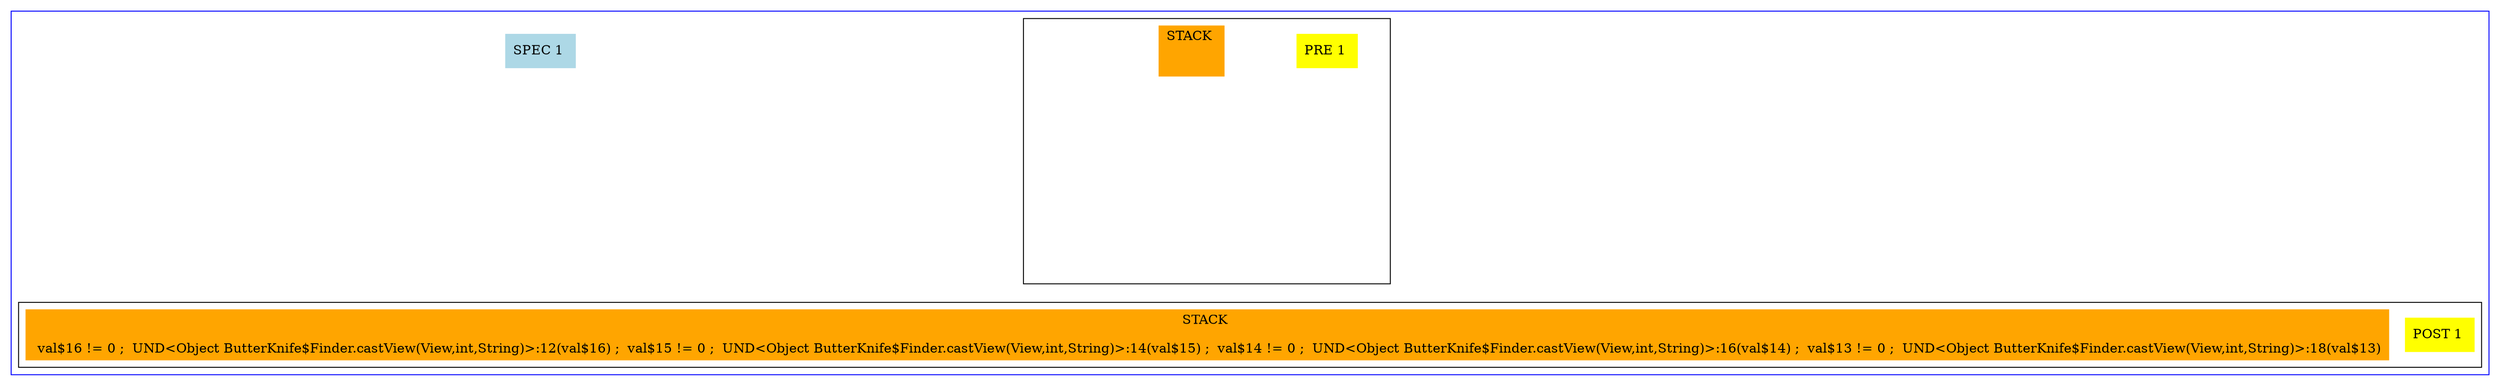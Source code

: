 #### Dotty version:  ####



digraph main { 
node [shape=box]; 

 compound = true; 

 subgraph cluster_35 { color=blue 

 state36L0 [label="SPEC 1 ",  style=filled, color= lightblue]

 subgraph cluster_prop_2 { color=black 

 PRE39L0 [label="PRE 1 ",  style=filled, color= yellow]
subgraph {
 node [shape=box]; 
 state_pi_2 [label="STACK \n\n " color=orange style=filled]
  inv_11 [style=invis]
  inv_111 [style=invis]
  inv_1111 [style=invis]
  inv_12 [style=invis]
  inv_122 [style=invis]
  inv_1222 [style=invis]
  inv_13 [style=invis]
  inv_133 [style=invis]
  inv_1333 [style=invis]
  inv_14 [style=invis]
  inv_144 [style=invis]
  inv_1444 [style=invis]
  state_pi_2 -> inv_11 [style=invis]
  inv_11 -> inv_111 [style=invis]
  inv_111 -> inv_1111 [style=invis]
  state_pi_2 -> inv_12 [style=invis]
  inv_12 -> inv_122 [style=invis]
  inv_122 -> inv_1222 [style=invis]
  state_pi_2 -> inv_13 [style=invis]
  inv_13 -> inv_133 [style=invis]
  inv_133 -> inv_1333 [style=invis]
  state_pi_2 -> inv_14 [style=invis]
  inv_14 -> inv_144 [style=invis]
  inv_144 -> inv_1444 [style=invis]
}

 } 

 subgraph cluster_prop_3 { color=black 

 POST50L0 [label="POST 1 ",  style=filled, color= yellow]
subgraph {
 node [shape=box]; 
 state_pi_3 [label="STACK \n\n val$16 != 0 ;  UND<Object ButterKnife$Finder.castView(View,int,String)>:12(val$16) ;  val$15 != 0 ;  UND<Object ButterKnife$Finder.castView(View,int,String)>:14(val$15) ;  val$14 != 0 ;  UND<Object ButterKnife$Finder.castView(View,int,String)>:16(val$14) ;  val$13 != 0 ;  UND<Object ButterKnife$Finder.castView(View,int,String)>:18(val$13)" color=orange style=filled]
}

 } 
  inv_1111 -> state_pi_3 [style=invis]
  inv_1222 -> state_pi_3 [style=invis]
  inv_1333 -> state_pi_3 [style=invis]
  inv_1444 -> state_pi_3 [style=invis]

 } 

}


